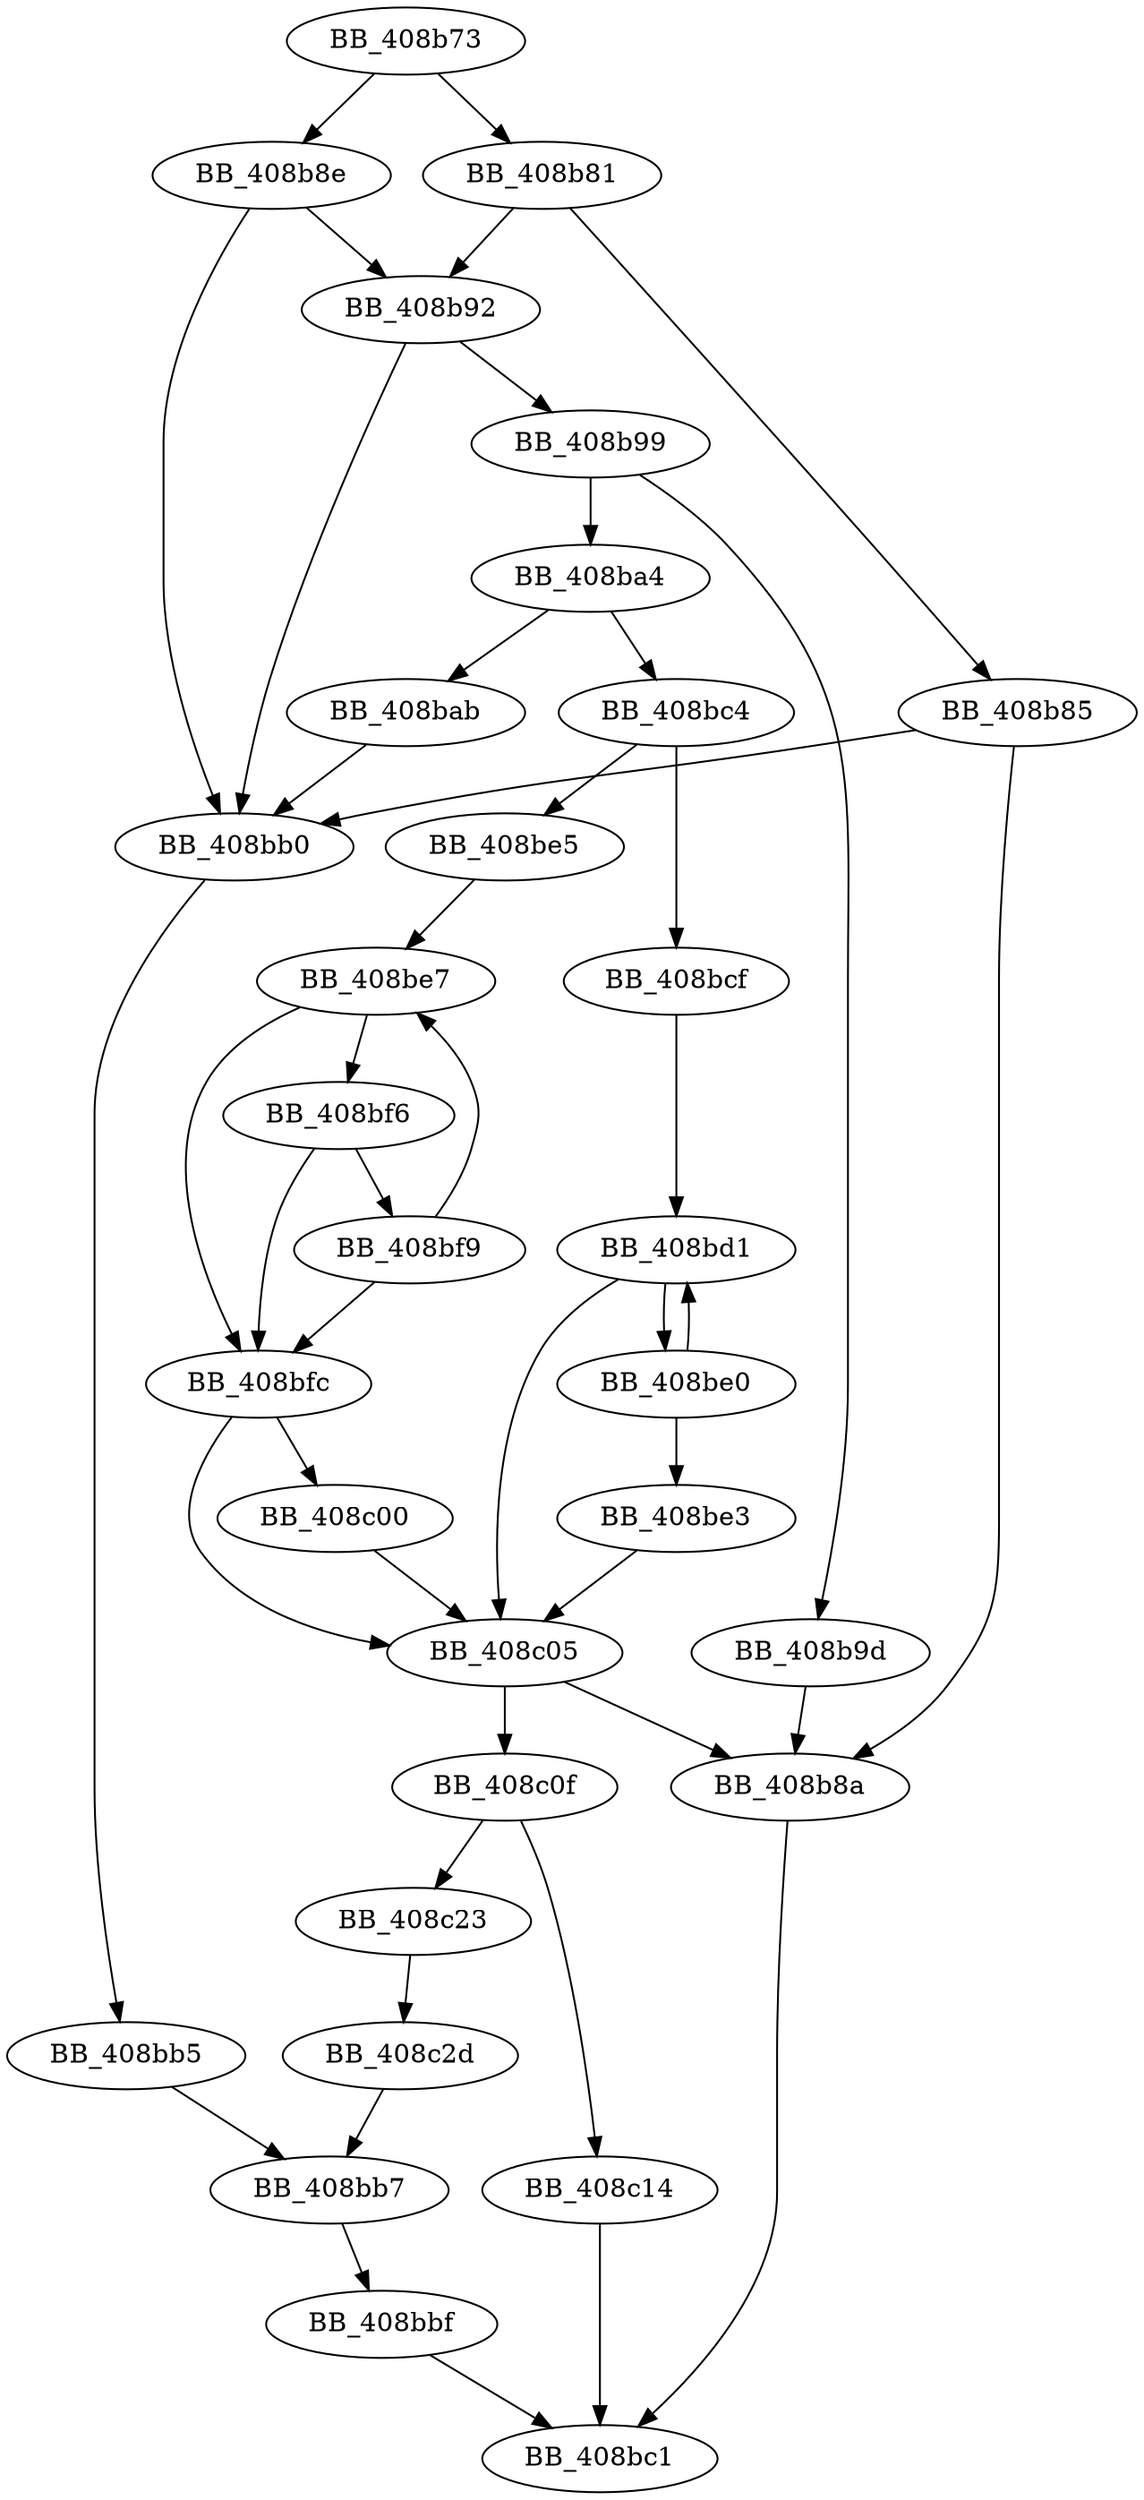 DiGraph _wcsncpy_s{
BB_408b73->BB_408b81
BB_408b73->BB_408b8e
BB_408b81->BB_408b85
BB_408b81->BB_408b92
BB_408b85->BB_408b8a
BB_408b85->BB_408bb0
BB_408b8a->BB_408bc1
BB_408b8e->BB_408b92
BB_408b8e->BB_408bb0
BB_408b92->BB_408b99
BB_408b92->BB_408bb0
BB_408b99->BB_408b9d
BB_408b99->BB_408ba4
BB_408b9d->BB_408b8a
BB_408ba4->BB_408bab
BB_408ba4->BB_408bc4
BB_408bab->BB_408bb0
BB_408bb0->BB_408bb5
BB_408bb5->BB_408bb7
BB_408bb7->BB_408bbf
BB_408bbf->BB_408bc1
BB_408bc4->BB_408bcf
BB_408bc4->BB_408be5
BB_408bcf->BB_408bd1
BB_408bd1->BB_408be0
BB_408bd1->BB_408c05
BB_408be0->BB_408bd1
BB_408be0->BB_408be3
BB_408be3->BB_408c05
BB_408be5->BB_408be7
BB_408be7->BB_408bf6
BB_408be7->BB_408bfc
BB_408bf6->BB_408bf9
BB_408bf6->BB_408bfc
BB_408bf9->BB_408be7
BB_408bf9->BB_408bfc
BB_408bfc->BB_408c00
BB_408bfc->BB_408c05
BB_408c00->BB_408c05
BB_408c05->BB_408b8a
BB_408c05->BB_408c0f
BB_408c0f->BB_408c14
BB_408c0f->BB_408c23
BB_408c14->BB_408bc1
BB_408c23->BB_408c2d
BB_408c2d->BB_408bb7
}
